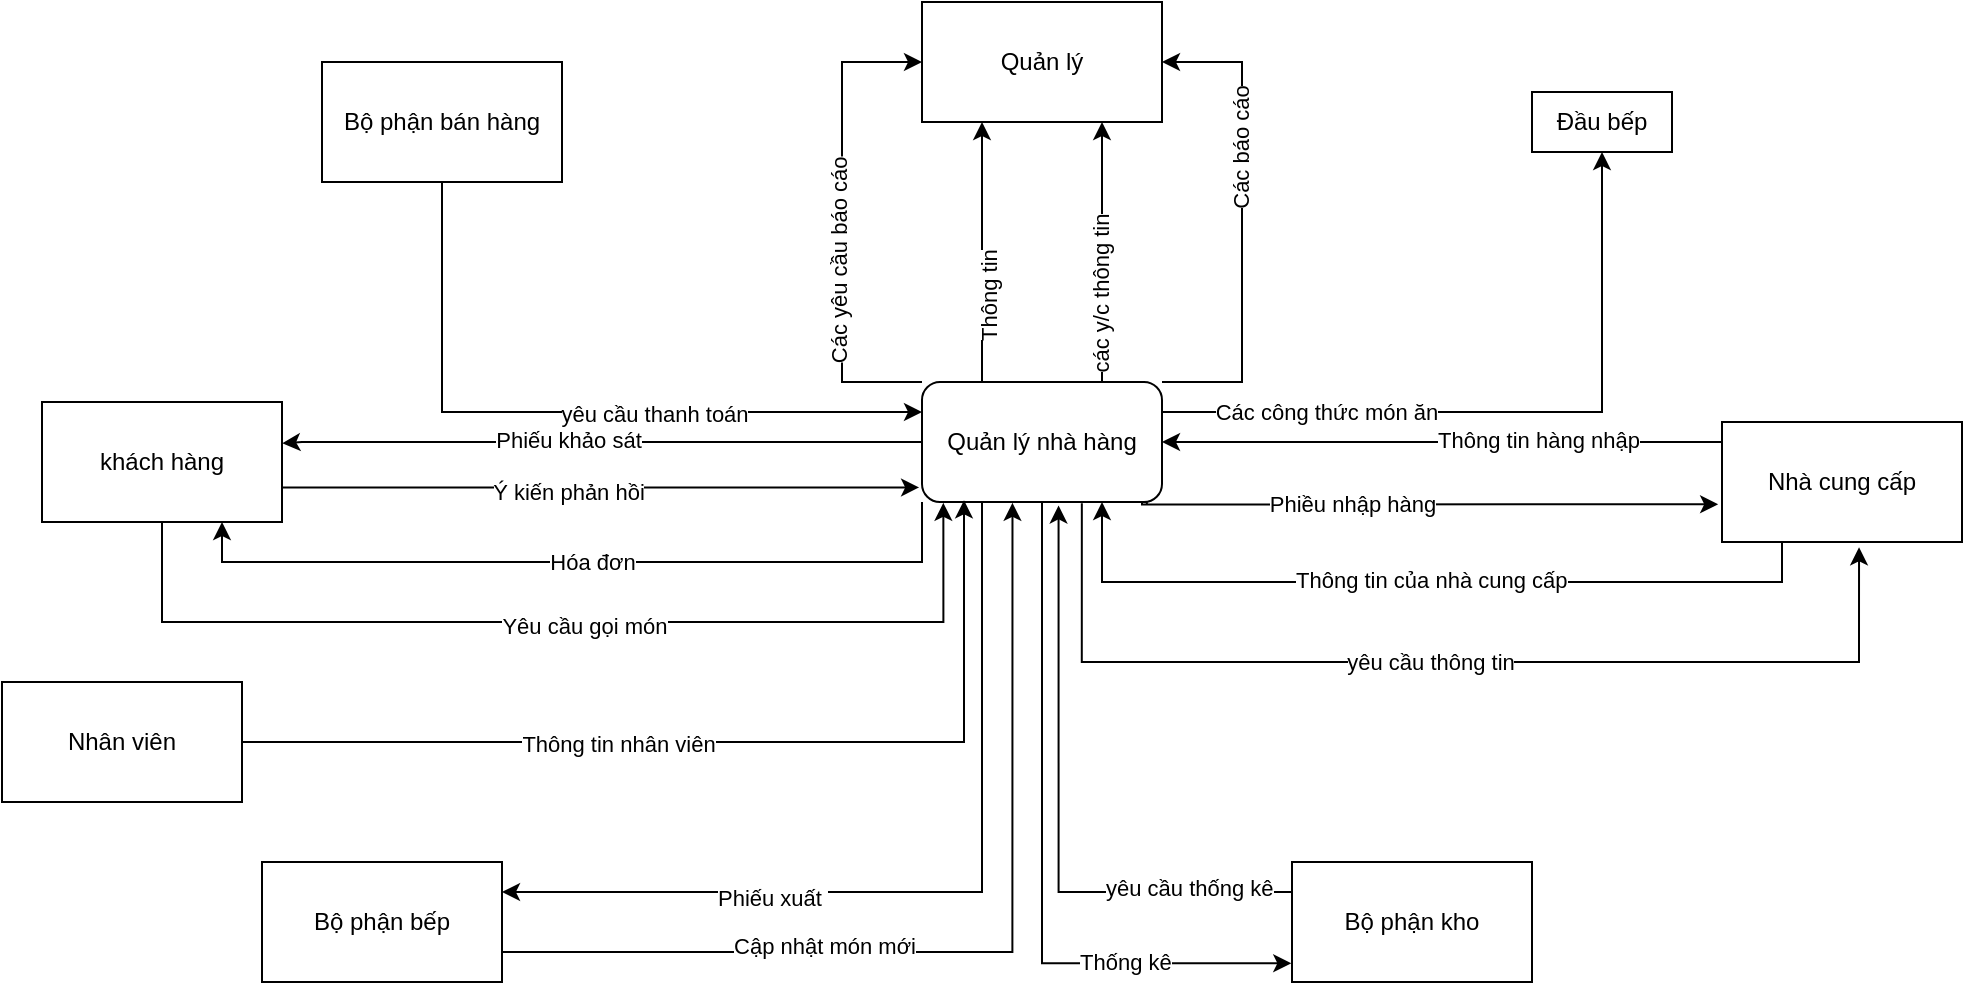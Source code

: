 <mxfile version="20.5.3" type="github">
  <diagram id="QUZV0ThDUu91E54WsJCx" name="Page-1">
    <mxGraphModel dx="1847" dy="619" grid="1" gridSize="10" guides="1" tooltips="1" connect="1" arrows="1" fold="1" page="1" pageScale="1" pageWidth="850" pageHeight="1100" math="0" shadow="0">
      <root>
        <mxCell id="0" />
        <mxCell id="1" parent="0" />
        <mxCell id="8Idi__xQgiJ-GXSQQ2MO-5" style="edgeStyle=orthogonalEdgeStyle;rounded=0;orthogonalLoop=1;jettySize=auto;html=1;exitX=0.75;exitY=0;exitDx=0;exitDy=0;entryX=0.75;entryY=1;entryDx=0;entryDy=0;" edge="1" parent="1" source="8Idi__xQgiJ-GXSQQ2MO-1" target="8Idi__xQgiJ-GXSQQ2MO-2">
          <mxGeometry relative="1" as="geometry" />
        </mxCell>
        <mxCell id="8Idi__xQgiJ-GXSQQ2MO-6" value="các y/c thông tin" style="edgeLabel;html=1;align=center;verticalAlign=middle;resizable=0;points=[];rotation=-90;" vertex="1" connectable="0" parent="8Idi__xQgiJ-GXSQQ2MO-5">
          <mxGeometry x="-0.323" y="1" relative="1" as="geometry">
            <mxPoint as="offset" />
          </mxGeometry>
        </mxCell>
        <mxCell id="8Idi__xQgiJ-GXSQQ2MO-7" style="edgeStyle=orthogonalEdgeStyle;rounded=0;orthogonalLoop=1;jettySize=auto;html=1;exitX=1;exitY=0;exitDx=0;exitDy=0;entryX=1;entryY=0.5;entryDx=0;entryDy=0;" edge="1" parent="1" source="8Idi__xQgiJ-GXSQQ2MO-1" target="8Idi__xQgiJ-GXSQQ2MO-2">
          <mxGeometry relative="1" as="geometry">
            <Array as="points">
              <mxPoint x="560" y="270" />
              <mxPoint x="560" y="110" />
            </Array>
          </mxGeometry>
        </mxCell>
        <mxCell id="8Idi__xQgiJ-GXSQQ2MO-10" value="Các báo cáo" style="edgeLabel;html=1;align=center;verticalAlign=middle;resizable=0;points=[];rotation=-90;" vertex="1" connectable="0" parent="8Idi__xQgiJ-GXSQQ2MO-7">
          <mxGeometry x="0.308" y="1" relative="1" as="geometry">
            <mxPoint as="offset" />
          </mxGeometry>
        </mxCell>
        <mxCell id="8Idi__xQgiJ-GXSQQ2MO-11" style="edgeStyle=orthogonalEdgeStyle;rounded=0;orthogonalLoop=1;jettySize=auto;html=1;exitX=0;exitY=0;exitDx=0;exitDy=0;entryX=0;entryY=0.5;entryDx=0;entryDy=0;" edge="1" parent="1" source="8Idi__xQgiJ-GXSQQ2MO-1" target="8Idi__xQgiJ-GXSQQ2MO-2">
          <mxGeometry relative="1" as="geometry">
            <Array as="points">
              <mxPoint x="360" y="270" />
              <mxPoint x="360" y="110" />
            </Array>
          </mxGeometry>
        </mxCell>
        <mxCell id="8Idi__xQgiJ-GXSQQ2MO-14" value="Các yêu cầu báo cáo" style="edgeLabel;html=1;align=right;verticalAlign=middle;resizable=0;points=[];rotation=-90;" vertex="1" connectable="0" parent="8Idi__xQgiJ-GXSQQ2MO-11">
          <mxGeometry x="0.281" y="2" relative="1" as="geometry">
            <mxPoint as="offset" />
          </mxGeometry>
        </mxCell>
        <mxCell id="8Idi__xQgiJ-GXSQQ2MO-17" style="edgeStyle=orthogonalEdgeStyle;rounded=0;orthogonalLoop=1;jettySize=auto;html=1;exitX=1;exitY=0.25;exitDx=0;exitDy=0;entryX=0.5;entryY=1;entryDx=0;entryDy=0;" edge="1" parent="1" source="8Idi__xQgiJ-GXSQQ2MO-1" target="8Idi__xQgiJ-GXSQQ2MO-16">
          <mxGeometry relative="1" as="geometry" />
        </mxCell>
        <mxCell id="8Idi__xQgiJ-GXSQQ2MO-18" value="Các công thức món ăn" style="edgeLabel;html=1;align=center;verticalAlign=middle;resizable=0;points=[];" vertex="1" connectable="0" parent="8Idi__xQgiJ-GXSQQ2MO-17">
          <mxGeometry x="-0.531" relative="1" as="geometry">
            <mxPoint as="offset" />
          </mxGeometry>
        </mxCell>
        <mxCell id="8Idi__xQgiJ-GXSQQ2MO-26" style="edgeStyle=orthogonalEdgeStyle;rounded=0;orthogonalLoop=1;jettySize=auto;html=1;exitX=0.937;exitY=1.019;exitDx=0;exitDy=0;entryX=-0.016;entryY=0.686;entryDx=0;entryDy=0;entryPerimeter=0;exitPerimeter=0;" edge="1" parent="1" source="8Idi__xQgiJ-GXSQQ2MO-1" target="8Idi__xQgiJ-GXSQQ2MO-19">
          <mxGeometry relative="1" as="geometry">
            <Array as="points">
              <mxPoint x="512" y="330" />
              <mxPoint x="510" y="330" />
              <mxPoint x="510" y="331" />
            </Array>
          </mxGeometry>
        </mxCell>
        <mxCell id="8Idi__xQgiJ-GXSQQ2MO-27" value="Phiều nhập hàng" style="edgeLabel;html=1;align=center;verticalAlign=middle;resizable=0;points=[];" vertex="1" connectable="0" parent="8Idi__xQgiJ-GXSQQ2MO-26">
          <mxGeometry x="-0.257" relative="1" as="geometry">
            <mxPoint as="offset" />
          </mxGeometry>
        </mxCell>
        <mxCell id="8Idi__xQgiJ-GXSQQ2MO-30" style="edgeStyle=orthogonalEdgeStyle;rounded=0;orthogonalLoop=1;jettySize=auto;html=1;entryX=0.571;entryY=1.044;entryDx=0;entryDy=0;entryPerimeter=0;exitX=0.666;exitY=1.011;exitDx=0;exitDy=0;exitPerimeter=0;" edge="1" parent="1" source="8Idi__xQgiJ-GXSQQ2MO-1" target="8Idi__xQgiJ-GXSQQ2MO-19">
          <mxGeometry relative="1" as="geometry">
            <mxPoint x="480" y="332" as="sourcePoint" />
            <Array as="points">
              <mxPoint x="480" y="410" />
              <mxPoint x="869" y="410" />
            </Array>
          </mxGeometry>
        </mxCell>
        <mxCell id="8Idi__xQgiJ-GXSQQ2MO-31" value="yêu cầu thông tin" style="edgeLabel;html=1;align=center;verticalAlign=middle;resizable=0;points=[];" vertex="1" connectable="0" parent="8Idi__xQgiJ-GXSQQ2MO-30">
          <mxGeometry x="-0.035" relative="1" as="geometry">
            <mxPoint as="offset" />
          </mxGeometry>
        </mxCell>
        <mxCell id="8Idi__xQgiJ-GXSQQ2MO-35" style="edgeStyle=orthogonalEdgeStyle;rounded=0;orthogonalLoop=1;jettySize=auto;html=1;exitX=0.5;exitY=1;exitDx=0;exitDy=0;entryX=-0.003;entryY=0.844;entryDx=0;entryDy=0;entryPerimeter=0;" edge="1" parent="1" source="8Idi__xQgiJ-GXSQQ2MO-1" target="8Idi__xQgiJ-GXSQQ2MO-32">
          <mxGeometry relative="1" as="geometry">
            <Array as="points">
              <mxPoint x="460" y="330" />
              <mxPoint x="460" y="561" />
            </Array>
          </mxGeometry>
        </mxCell>
        <mxCell id="8Idi__xQgiJ-GXSQQ2MO-36" value="Thống kê" style="edgeLabel;html=1;align=left;verticalAlign=middle;resizable=0;points=[];" vertex="1" connectable="0" parent="8Idi__xQgiJ-GXSQQ2MO-35">
          <mxGeometry x="0.395" y="1" relative="1" as="geometry">
            <mxPoint as="offset" />
          </mxGeometry>
        </mxCell>
        <mxCell id="8Idi__xQgiJ-GXSQQ2MO-41" style="edgeStyle=orthogonalEdgeStyle;rounded=0;orthogonalLoop=1;jettySize=auto;html=1;exitX=0;exitY=0.5;exitDx=0;exitDy=0;entryX=1.001;entryY=0.343;entryDx=0;entryDy=0;entryPerimeter=0;" edge="1" parent="1" source="8Idi__xQgiJ-GXSQQ2MO-1" target="8Idi__xQgiJ-GXSQQ2MO-40">
          <mxGeometry relative="1" as="geometry">
            <Array as="points">
              <mxPoint x="90" y="300" />
            </Array>
          </mxGeometry>
        </mxCell>
        <mxCell id="8Idi__xQgiJ-GXSQQ2MO-42" value="Phiếu khảo sát" style="edgeLabel;html=1;align=center;verticalAlign=middle;resizable=0;points=[];" vertex="1" connectable="0" parent="8Idi__xQgiJ-GXSQQ2MO-41">
          <mxGeometry x="0.108" y="-1" relative="1" as="geometry">
            <mxPoint as="offset" />
          </mxGeometry>
        </mxCell>
        <mxCell id="8Idi__xQgiJ-GXSQQ2MO-46" style="edgeStyle=orthogonalEdgeStyle;rounded=0;orthogonalLoop=1;jettySize=auto;html=1;exitX=0;exitY=1;exitDx=0;exitDy=0;entryX=0.75;entryY=1;entryDx=0;entryDy=0;" edge="1" parent="1" source="8Idi__xQgiJ-GXSQQ2MO-1" target="8Idi__xQgiJ-GXSQQ2MO-40">
          <mxGeometry relative="1" as="geometry">
            <Array as="points">
              <mxPoint x="400" y="360" />
              <mxPoint x="50" y="360" />
            </Array>
          </mxGeometry>
        </mxCell>
        <mxCell id="8Idi__xQgiJ-GXSQQ2MO-47" value="Hóa đơn" style="edgeLabel;html=1;align=center;verticalAlign=middle;resizable=0;points=[];" vertex="1" connectable="0" parent="8Idi__xQgiJ-GXSQQ2MO-46">
          <mxGeometry x="-0.023" relative="1" as="geometry">
            <mxPoint as="offset" />
          </mxGeometry>
        </mxCell>
        <mxCell id="8Idi__xQgiJ-GXSQQ2MO-54" style="edgeStyle=orthogonalEdgeStyle;rounded=0;orthogonalLoop=1;jettySize=auto;html=1;exitX=0.25;exitY=1;exitDx=0;exitDy=0;entryX=1;entryY=0.25;entryDx=0;entryDy=0;" edge="1" parent="1" source="8Idi__xQgiJ-GXSQQ2MO-1" target="8Idi__xQgiJ-GXSQQ2MO-53">
          <mxGeometry relative="1" as="geometry" />
        </mxCell>
        <mxCell id="8Idi__xQgiJ-GXSQQ2MO-55" value="Phiếu xuất&amp;nbsp;" style="edgeLabel;html=1;align=center;verticalAlign=middle;resizable=0;points=[];" vertex="1" connectable="0" parent="8Idi__xQgiJ-GXSQQ2MO-54">
          <mxGeometry x="0.382" y="3" relative="1" as="geometry">
            <mxPoint as="offset" />
          </mxGeometry>
        </mxCell>
        <mxCell id="8Idi__xQgiJ-GXSQQ2MO-1" value="Quản lý nhà hàng" style="rounded=1;whiteSpace=wrap;html=1;" vertex="1" parent="1">
          <mxGeometry x="400" y="270" width="120" height="60" as="geometry" />
        </mxCell>
        <mxCell id="8Idi__xQgiJ-GXSQQ2MO-2" value="Quản lý" style="rounded=0;whiteSpace=wrap;html=1;" vertex="1" parent="1">
          <mxGeometry x="400" y="80" width="120" height="60" as="geometry" />
        </mxCell>
        <mxCell id="8Idi__xQgiJ-GXSQQ2MO-3" style="edgeStyle=orthogonalEdgeStyle;rounded=0;orthogonalLoop=1;jettySize=auto;html=1;entryX=0.25;entryY=1;entryDx=0;entryDy=0;" edge="1" parent="1" source="8Idi__xQgiJ-GXSQQ2MO-1" target="8Idi__xQgiJ-GXSQQ2MO-2">
          <mxGeometry relative="1" as="geometry">
            <Array as="points">
              <mxPoint x="430" y="170" />
              <mxPoint x="430" y="170" />
            </Array>
          </mxGeometry>
        </mxCell>
        <mxCell id="8Idi__xQgiJ-GXSQQ2MO-4" value="Thông tin" style="edgeLabel;html=1;align=center;verticalAlign=middle;resizable=0;points=[];rotation=-90;" vertex="1" connectable="0" parent="8Idi__xQgiJ-GXSQQ2MO-3">
          <mxGeometry x="-0.339" y="-3" relative="1" as="geometry">
            <mxPoint as="offset" />
          </mxGeometry>
        </mxCell>
        <mxCell id="8Idi__xQgiJ-GXSQQ2MO-16" value="Đầu bếp" style="rounded=0;whiteSpace=wrap;html=1;" vertex="1" parent="1">
          <mxGeometry x="705" y="125" width="70" height="30" as="geometry" />
        </mxCell>
        <mxCell id="8Idi__xQgiJ-GXSQQ2MO-20" style="edgeStyle=orthogonalEdgeStyle;rounded=0;orthogonalLoop=1;jettySize=auto;html=1;exitX=0;exitY=0.25;exitDx=0;exitDy=0;entryX=1;entryY=0.5;entryDx=0;entryDy=0;" edge="1" parent="1" source="8Idi__xQgiJ-GXSQQ2MO-19" target="8Idi__xQgiJ-GXSQQ2MO-1">
          <mxGeometry relative="1" as="geometry">
            <Array as="points">
              <mxPoint x="800" y="300" />
            </Array>
          </mxGeometry>
        </mxCell>
        <mxCell id="8Idi__xQgiJ-GXSQQ2MO-21" value="Thông tin hàng nhập" style="edgeLabel;html=1;align=center;verticalAlign=middle;resizable=0;points=[];" vertex="1" connectable="0" parent="8Idi__xQgiJ-GXSQQ2MO-20">
          <mxGeometry x="-0.317" y="-1" relative="1" as="geometry">
            <mxPoint as="offset" />
          </mxGeometry>
        </mxCell>
        <mxCell id="8Idi__xQgiJ-GXSQQ2MO-28" style="edgeStyle=orthogonalEdgeStyle;rounded=0;orthogonalLoop=1;jettySize=auto;html=1;exitX=0.25;exitY=1;exitDx=0;exitDy=0;entryX=0.75;entryY=1;entryDx=0;entryDy=0;" edge="1" parent="1" source="8Idi__xQgiJ-GXSQQ2MO-19" target="8Idi__xQgiJ-GXSQQ2MO-1">
          <mxGeometry relative="1" as="geometry" />
        </mxCell>
        <mxCell id="8Idi__xQgiJ-GXSQQ2MO-29" value="Thông tin của nhà cung cấp" style="edgeLabel;html=1;align=left;verticalAlign=middle;resizable=0;points=[];" vertex="1" connectable="0" parent="8Idi__xQgiJ-GXSQQ2MO-28">
          <mxGeometry x="0.327" y="-1" relative="1" as="geometry">
            <mxPoint as="offset" />
          </mxGeometry>
        </mxCell>
        <mxCell id="8Idi__xQgiJ-GXSQQ2MO-19" value="Nhà cung cấp" style="rounded=0;whiteSpace=wrap;html=1;" vertex="1" parent="1">
          <mxGeometry x="800" y="290" width="120" height="60" as="geometry" />
        </mxCell>
        <mxCell id="8Idi__xQgiJ-GXSQQ2MO-33" style="edgeStyle=orthogonalEdgeStyle;rounded=0;orthogonalLoop=1;jettySize=auto;html=1;exitX=0;exitY=0.25;exitDx=0;exitDy=0;entryX=0.569;entryY=1.029;entryDx=0;entryDy=0;entryPerimeter=0;" edge="1" parent="1" source="8Idi__xQgiJ-GXSQQ2MO-32" target="8Idi__xQgiJ-GXSQQ2MO-1">
          <mxGeometry relative="1" as="geometry">
            <mxPoint x="450" y="330" as="targetPoint" />
            <Array as="points">
              <mxPoint x="468" y="525" />
            </Array>
          </mxGeometry>
        </mxCell>
        <mxCell id="8Idi__xQgiJ-GXSQQ2MO-34" value="yêu cầu thống kê" style="edgeLabel;html=1;align=left;verticalAlign=middle;resizable=0;points=[];" vertex="1" connectable="0" parent="8Idi__xQgiJ-GXSQQ2MO-33">
          <mxGeometry x="-0.385" y="-2" relative="1" as="geometry">
            <mxPoint as="offset" />
          </mxGeometry>
        </mxCell>
        <mxCell id="8Idi__xQgiJ-GXSQQ2MO-32" value="Bộ phận kho" style="rounded=0;whiteSpace=wrap;html=1;" vertex="1" parent="1">
          <mxGeometry x="585" y="510" width="120" height="60" as="geometry" />
        </mxCell>
        <mxCell id="8Idi__xQgiJ-GXSQQ2MO-38" style="edgeStyle=orthogonalEdgeStyle;rounded=0;orthogonalLoop=1;jettySize=auto;html=1;exitX=0.5;exitY=1;exitDx=0;exitDy=0;entryX=0;entryY=0.25;entryDx=0;entryDy=0;" edge="1" parent="1" source="8Idi__xQgiJ-GXSQQ2MO-37" target="8Idi__xQgiJ-GXSQQ2MO-1">
          <mxGeometry relative="1" as="geometry" />
        </mxCell>
        <mxCell id="8Idi__xQgiJ-GXSQQ2MO-39" value="yêu cầu thanh toán" style="edgeLabel;html=1;align=center;verticalAlign=middle;resizable=0;points=[];" vertex="1" connectable="0" parent="8Idi__xQgiJ-GXSQQ2MO-38">
          <mxGeometry x="0.241" y="-1" relative="1" as="geometry">
            <mxPoint as="offset" />
          </mxGeometry>
        </mxCell>
        <mxCell id="8Idi__xQgiJ-GXSQQ2MO-37" value="Bộ phận bán hàng" style="rounded=0;whiteSpace=wrap;html=1;" vertex="1" parent="1">
          <mxGeometry x="100" y="110" width="120" height="60" as="geometry" />
        </mxCell>
        <mxCell id="8Idi__xQgiJ-GXSQQ2MO-44" style="edgeStyle=orthogonalEdgeStyle;rounded=0;orthogonalLoop=1;jettySize=auto;html=1;exitX=1;exitY=0.75;exitDx=0;exitDy=0;entryX=-0.012;entryY=0.879;entryDx=0;entryDy=0;entryPerimeter=0;" edge="1" parent="1" source="8Idi__xQgiJ-GXSQQ2MO-40" target="8Idi__xQgiJ-GXSQQ2MO-1">
          <mxGeometry relative="1" as="geometry">
            <Array as="points">
              <mxPoint x="80" y="323" />
            </Array>
          </mxGeometry>
        </mxCell>
        <mxCell id="8Idi__xQgiJ-GXSQQ2MO-45" value="Ý kiến phản hồi" style="edgeLabel;html=1;align=center;verticalAlign=middle;resizable=0;points=[];" vertex="1" connectable="0" parent="8Idi__xQgiJ-GXSQQ2MO-44">
          <mxGeometry x="-0.093" y="-2" relative="1" as="geometry">
            <mxPoint as="offset" />
          </mxGeometry>
        </mxCell>
        <mxCell id="8Idi__xQgiJ-GXSQQ2MO-48" style="edgeStyle=orthogonalEdgeStyle;rounded=0;orthogonalLoop=1;jettySize=auto;html=1;exitX=0.5;exitY=1;exitDx=0;exitDy=0;entryX=0.089;entryY=1.007;entryDx=0;entryDy=0;entryPerimeter=0;" edge="1" parent="1" source="8Idi__xQgiJ-GXSQQ2MO-40" target="8Idi__xQgiJ-GXSQQ2MO-1">
          <mxGeometry relative="1" as="geometry">
            <Array as="points">
              <mxPoint x="20" y="390" />
              <mxPoint x="411" y="390" />
            </Array>
          </mxGeometry>
        </mxCell>
        <mxCell id="8Idi__xQgiJ-GXSQQ2MO-49" value="Yêu cầu gọi món" style="edgeLabel;html=1;align=center;verticalAlign=middle;resizable=0;points=[];" vertex="1" connectable="0" parent="8Idi__xQgiJ-GXSQQ2MO-48">
          <mxGeometry x="0.042" y="-2" relative="1" as="geometry">
            <mxPoint as="offset" />
          </mxGeometry>
        </mxCell>
        <mxCell id="8Idi__xQgiJ-GXSQQ2MO-40" value="khách hàng" style="rounded=0;whiteSpace=wrap;html=1;" vertex="1" parent="1">
          <mxGeometry x="-40" y="280" width="120" height="60" as="geometry" />
        </mxCell>
        <mxCell id="8Idi__xQgiJ-GXSQQ2MO-51" style="edgeStyle=orthogonalEdgeStyle;rounded=0;orthogonalLoop=1;jettySize=auto;html=1;exitX=1;exitY=0.5;exitDx=0;exitDy=0;entryX=0.175;entryY=0.986;entryDx=0;entryDy=0;entryPerimeter=0;" edge="1" parent="1" source="8Idi__xQgiJ-GXSQQ2MO-50" target="8Idi__xQgiJ-GXSQQ2MO-1">
          <mxGeometry relative="1" as="geometry" />
        </mxCell>
        <mxCell id="8Idi__xQgiJ-GXSQQ2MO-52" value="Thông tin nhân viên" style="edgeLabel;html=1;align=center;verticalAlign=middle;resizable=0;points=[];" vertex="1" connectable="0" parent="8Idi__xQgiJ-GXSQQ2MO-51">
          <mxGeometry x="-0.219" y="-1" relative="1" as="geometry">
            <mxPoint as="offset" />
          </mxGeometry>
        </mxCell>
        <mxCell id="8Idi__xQgiJ-GXSQQ2MO-50" value="Nhân viên" style="rounded=0;whiteSpace=wrap;html=1;" vertex="1" parent="1">
          <mxGeometry x="-60" y="420" width="120" height="60" as="geometry" />
        </mxCell>
        <mxCell id="8Idi__xQgiJ-GXSQQ2MO-56" style="edgeStyle=orthogonalEdgeStyle;rounded=0;orthogonalLoop=1;jettySize=auto;html=1;exitX=1;exitY=0.75;exitDx=0;exitDy=0;entryX=0.377;entryY=1.007;entryDx=0;entryDy=0;entryPerimeter=0;" edge="1" parent="1" source="8Idi__xQgiJ-GXSQQ2MO-53" target="8Idi__xQgiJ-GXSQQ2MO-1">
          <mxGeometry relative="1" as="geometry" />
        </mxCell>
        <mxCell id="8Idi__xQgiJ-GXSQQ2MO-57" value="Cập nhật món mới" style="edgeLabel;html=1;align=center;verticalAlign=middle;resizable=0;points=[];" vertex="1" connectable="0" parent="8Idi__xQgiJ-GXSQQ2MO-56">
          <mxGeometry x="-0.33" y="3" relative="1" as="geometry">
            <mxPoint as="offset" />
          </mxGeometry>
        </mxCell>
        <mxCell id="8Idi__xQgiJ-GXSQQ2MO-53" value="Bộ phận bếp" style="rounded=0;whiteSpace=wrap;html=1;" vertex="1" parent="1">
          <mxGeometry x="70" y="510" width="120" height="60" as="geometry" />
        </mxCell>
      </root>
    </mxGraphModel>
  </diagram>
</mxfile>
